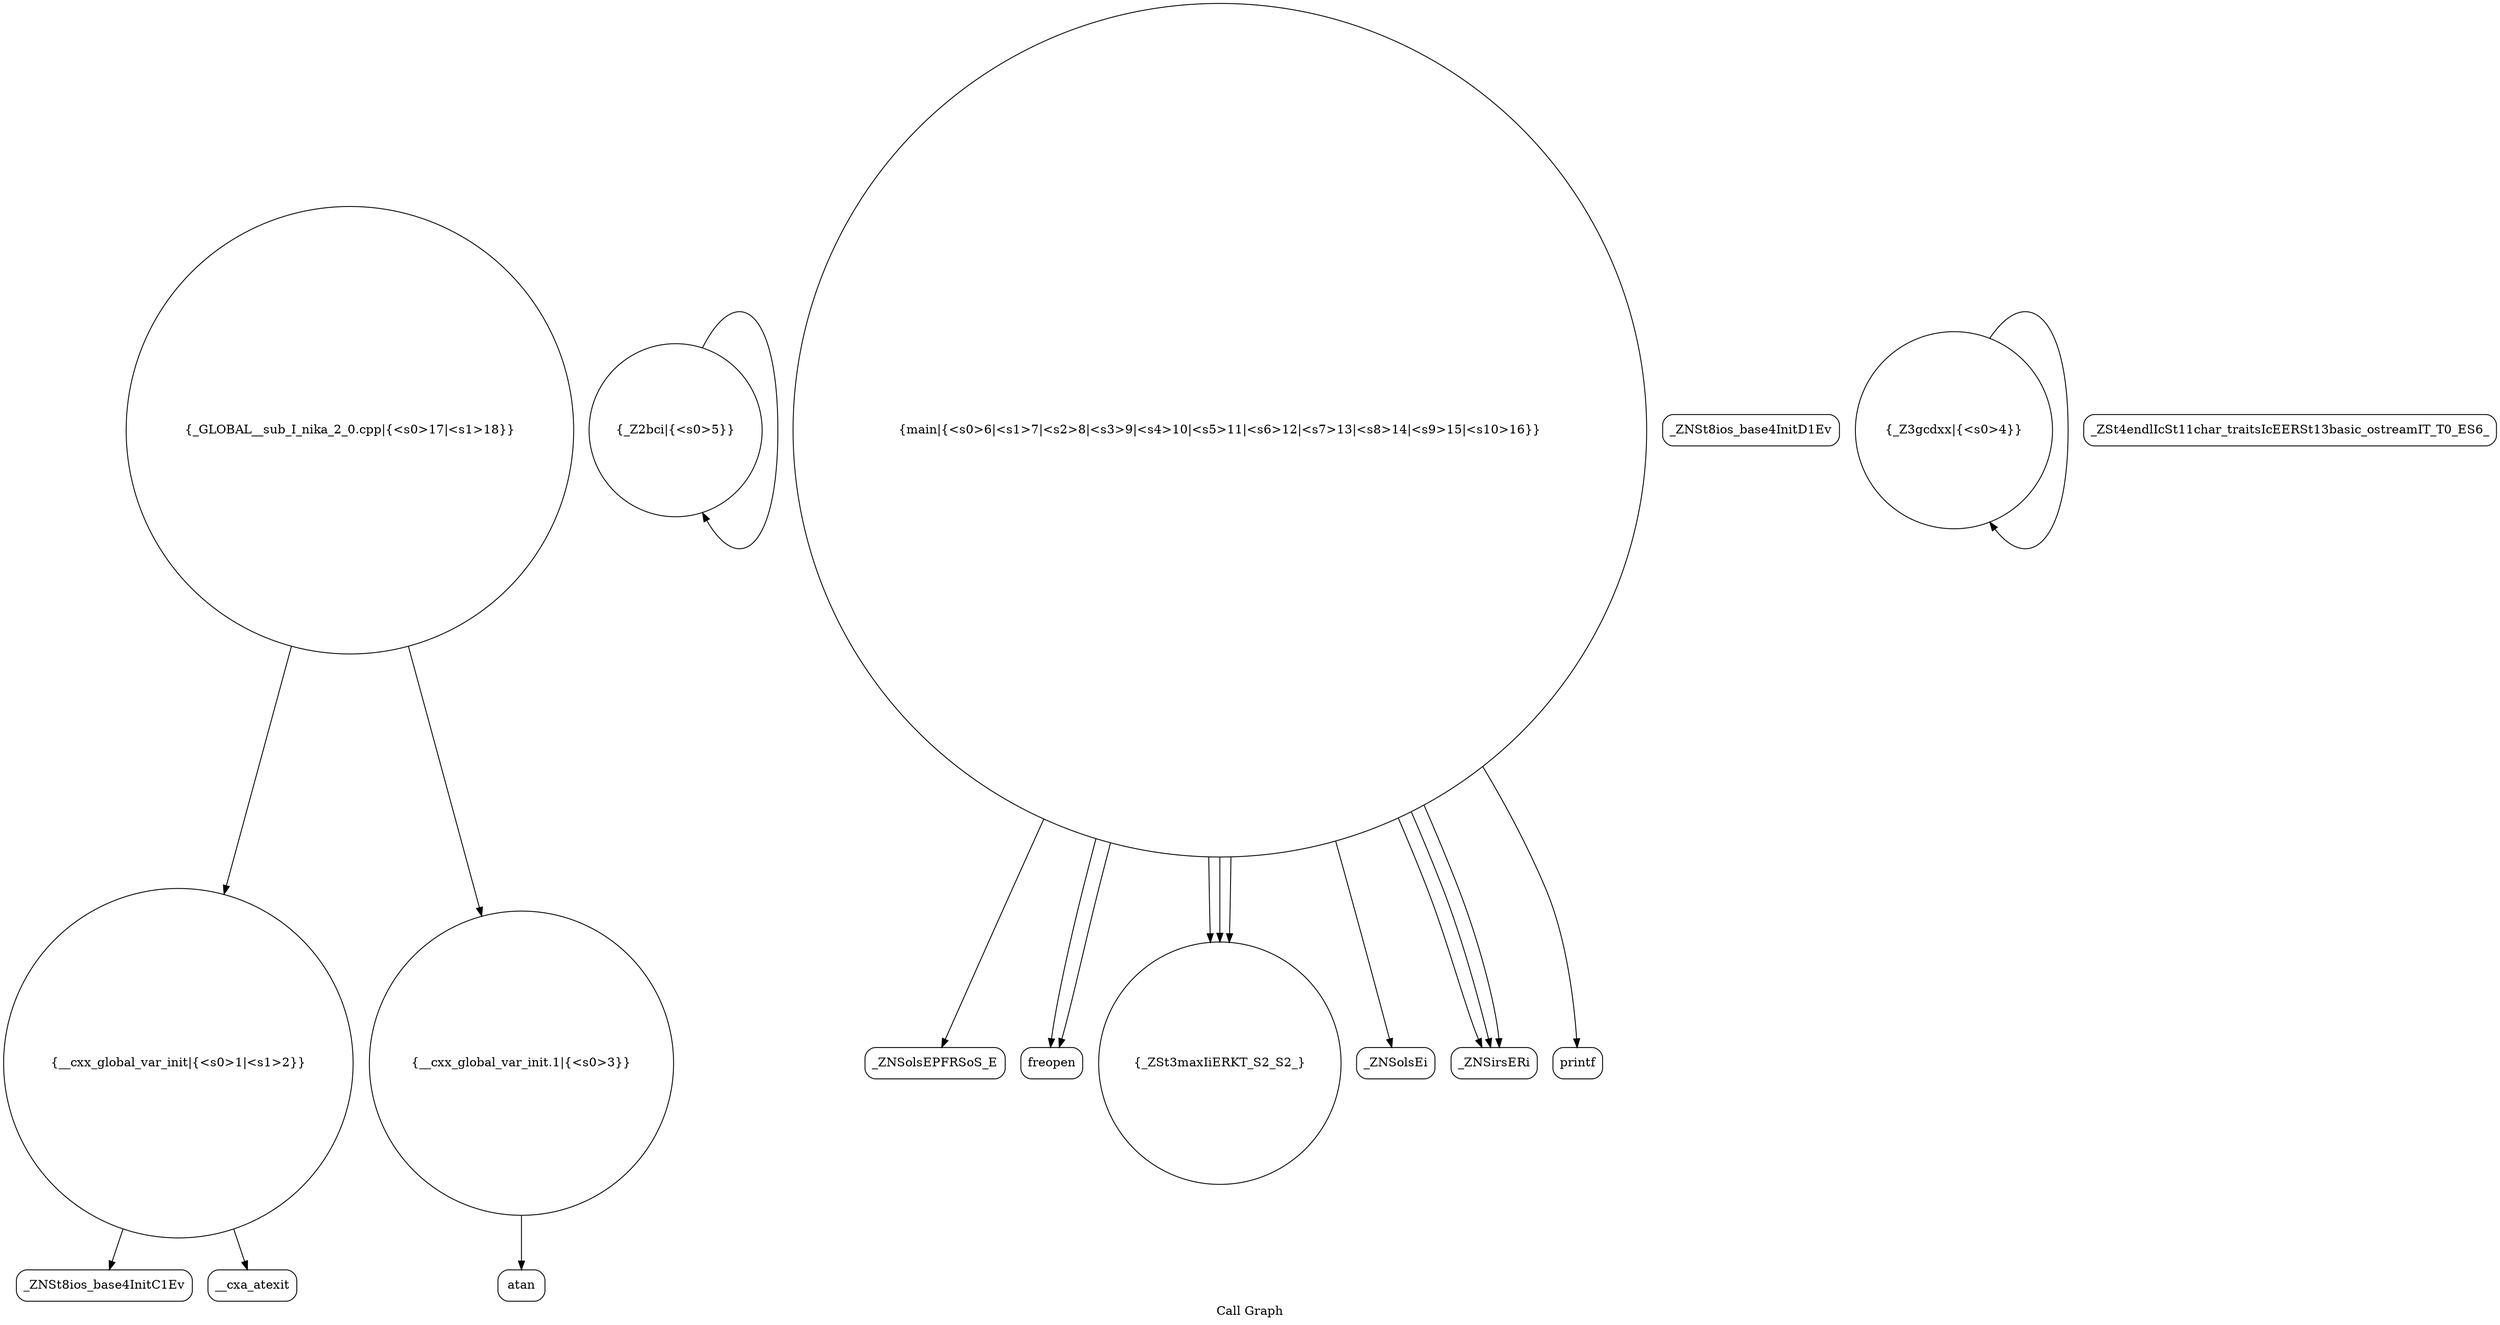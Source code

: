 digraph "Call Graph" {
	label="Call Graph";

	Node0x55d17b6f90d0 [shape=record,shape=circle,label="{__cxx_global_var_init|{<s0>1|<s1>2}}"];
	Node0x55d17b6f90d0:s0 -> Node0x55d17b6f9560[color=black];
	Node0x55d17b6f90d0:s1 -> Node0x55d17b6f9660[color=black];
	Node0x55d17b6f9860 [shape=record,shape=circle,label="{_Z2bci|{<s0>5}}"];
	Node0x55d17b6f9860:s0 -> Node0x55d17b6f9860[color=black];
	Node0x55d17b6f9be0 [shape=record,shape=Mrecord,label="{_ZNSolsEPFRSoS_E}"];
	Node0x55d17b6f95e0 [shape=record,shape=Mrecord,label="{_ZNSt8ios_base4InitD1Ev}"];
	Node0x55d17b6f9960 [shape=record,shape=Mrecord,label="{freopen}"];
	Node0x55d17b6f9ce0 [shape=record,shape=circle,label="{_GLOBAL__sub_I_nika_2_0.cpp|{<s0>17|<s1>18}}"];
	Node0x55d17b6f9ce0:s0 -> Node0x55d17b6f90d0[color=black];
	Node0x55d17b6f9ce0:s1 -> Node0x55d17b6f96e0[color=black];
	Node0x55d17b6f96e0 [shape=record,shape=circle,label="{__cxx_global_var_init.1|{<s0>3}}"];
	Node0x55d17b6f96e0:s0 -> Node0x55d17b6f9760[color=black];
	Node0x55d17b6f9a60 [shape=record,shape=circle,label="{_ZSt3maxIiERKT_S2_S2_}"];
	Node0x55d17b6f97e0 [shape=record,shape=circle,label="{_Z3gcdxx|{<s0>4}}"];
	Node0x55d17b6f97e0:s0 -> Node0x55d17b6f97e0[color=black];
	Node0x55d17b6f9b60 [shape=record,shape=Mrecord,label="{_ZNSolsEi}"];
	Node0x55d17b6f9560 [shape=record,shape=Mrecord,label="{_ZNSt8ios_base4InitC1Ev}"];
	Node0x55d17b6f98e0 [shape=record,shape=circle,label="{main|{<s0>6|<s1>7|<s2>8|<s3>9|<s4>10|<s5>11|<s6>12|<s7>13|<s8>14|<s9>15|<s10>16}}"];
	Node0x55d17b6f98e0:s0 -> Node0x55d17b6f9960[color=black];
	Node0x55d17b6f98e0:s1 -> Node0x55d17b6f9960[color=black];
	Node0x55d17b6f98e0:s2 -> Node0x55d17b6f99e0[color=black];
	Node0x55d17b6f98e0:s3 -> Node0x55d17b6f99e0[color=black];
	Node0x55d17b6f98e0:s4 -> Node0x55d17b6f99e0[color=black];
	Node0x55d17b6f98e0:s5 -> Node0x55d17b6f9a60[color=black];
	Node0x55d17b6f98e0:s6 -> Node0x55d17b6f9a60[color=black];
	Node0x55d17b6f98e0:s7 -> Node0x55d17b6f9a60[color=black];
	Node0x55d17b6f98e0:s8 -> Node0x55d17b6f9ae0[color=black];
	Node0x55d17b6f98e0:s9 -> Node0x55d17b6f9b60[color=black];
	Node0x55d17b6f98e0:s10 -> Node0x55d17b6f9be0[color=black];
	Node0x55d17b6f9c60 [shape=record,shape=Mrecord,label="{_ZSt4endlIcSt11char_traitsIcEERSt13basic_ostreamIT_T0_ES6_}"];
	Node0x55d17b6f9660 [shape=record,shape=Mrecord,label="{__cxa_atexit}"];
	Node0x55d17b6f99e0 [shape=record,shape=Mrecord,label="{_ZNSirsERi}"];
	Node0x55d17b6f9760 [shape=record,shape=Mrecord,label="{atan}"];
	Node0x55d17b6f9ae0 [shape=record,shape=Mrecord,label="{printf}"];
}
